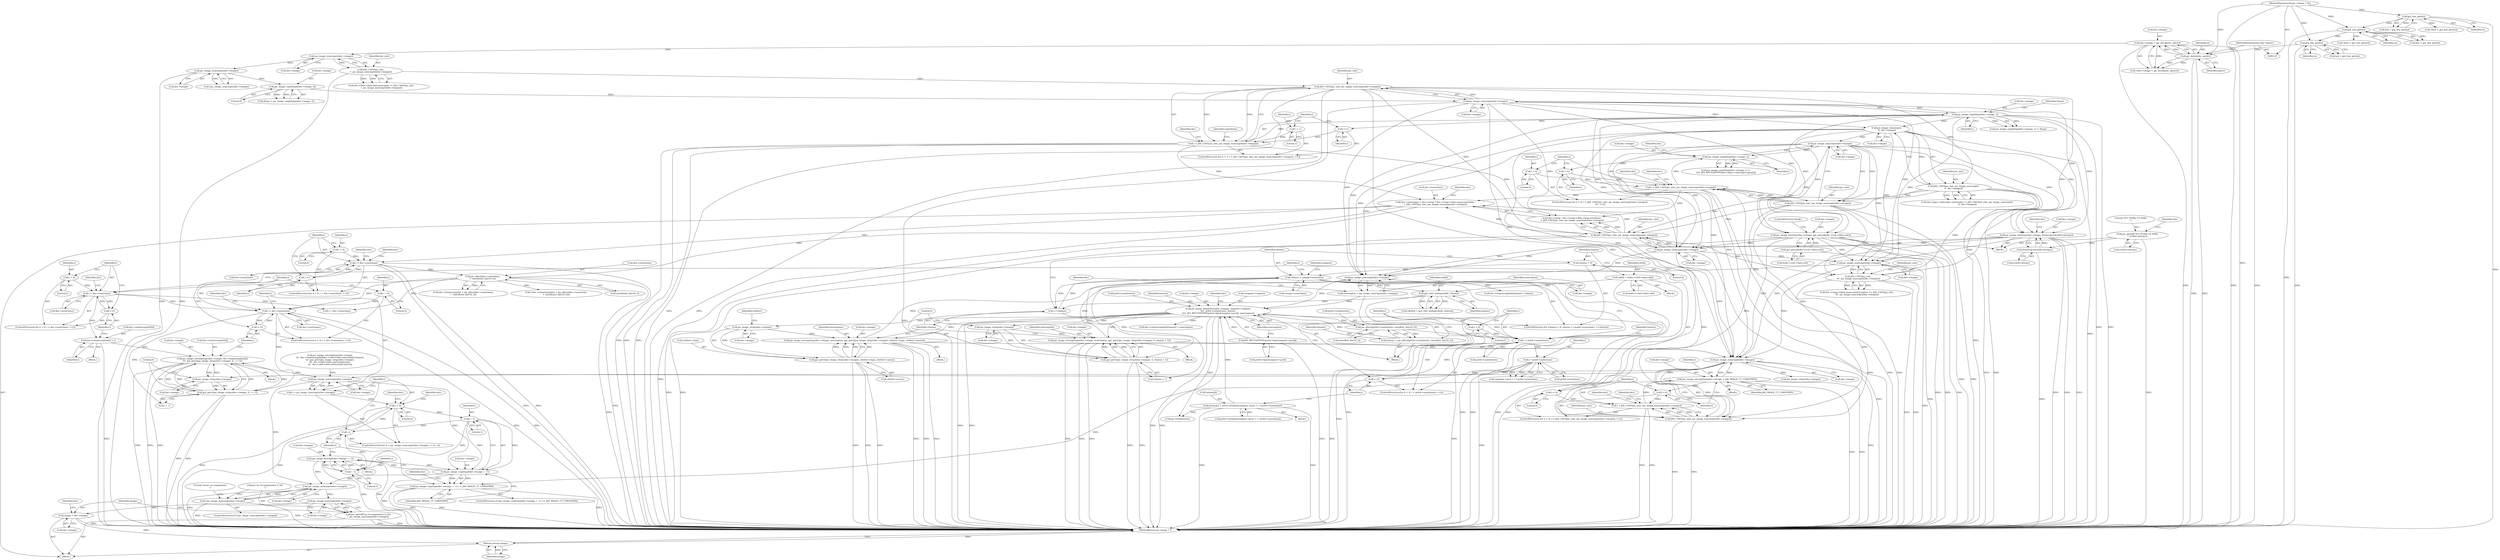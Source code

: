 digraph "0_jasper_d42b2388f7f8e0332c846675133acea151fc557a_33@array" {
"1001173" [label="(Call,jas_image_setcmpttype(dec->image, dec->chantocmptlut[i],\n\t\t\t  jp2_getct(jas_image_clrspc(dec->image), 0, i + 1)))"];
"1001183" [label="(Call,jas_image_clrspc(dec->image))"];
"1001055" [label="(Call,jas_image_numcmpts(dec->image))"];
"1000601" [label="(Call,jas_image_setclrspc(dec->image, jp2_getcs(&dec->colr->data.colr)))"];
"1000528" [label="(Call,jas_image_numcmpts(\n \t\t  dec->image))"];
"1000441" [label="(Call,jas_image_numcmpts(dec->image))"];
"1000450" [label="(Call,jas_image_cmptdtype(dec->image, i))"];
"1000437" [label="(Call,i < JAS_CAST(jas_uint, jas_image_numcmpts(dec->image)))"];
"1000445" [label="(Call,++i)"];
"1000434" [label="(Call,i = 1)"];
"1000439" [label="(Call,JAS_CAST(jas_uint, jas_image_numcmpts(dec->image)))"];
"1000404" [label="(Call,JAS_CAST(jas_uint,\n \t  jas_image_numcmpts(dec->image)))"];
"1000406" [label="(Call,jas_image_numcmpts(dec->image))"];
"1000373" [label="(Call,dec->image = jpc_decode(in, optstr))"];
"1000377" [label="(Call,jpc_decode(in, optstr))"];
"1000231" [label="(Call,jp2_box_get(in))"];
"1000206" [label="(Call,jp2_box_get(in))"];
"1000167" [label="(Call,jp2_box_get(in))"];
"1000126" [label="(MethodParameterIn,jas_stream_t *in)"];
"1000127" [label="(MethodParameterIn,char *optstr)"];
"1000428" [label="(Call,jas_image_cmptdtype(dec->image, 0))"];
"1000415" [label="(Call,jas_image_numcmpts(dec->image))"];
"1000547" [label="(Call,jas_image_numcmpts(dec->image))"];
"1000556" [label="(Call,jas_image_cmptdtype(dec->image, i))"];
"1000543" [label="(Call,i < JAS_CAST(jas_uint, jas_image_numcmpts(dec->image)))"];
"1000551" [label="(Call,++i)"];
"1000540" [label="(Call,i = 0)"];
"1000545" [label="(Call,JAS_CAST(jas_uint, jas_image_numcmpts(dec->image)))"];
"1000526" [label="(Call,JAS_CAST(jas_uint, jas_image_numcmpts(\n \t\t  dec->image)))"];
"1000605" [label="(Call,jp2_getcs(&dec->colr->data.colr))"];
"1001015" [label="(Call,jas_image_setcmpttype(dec->image, newcmptno, jp2_getct(jas_image_clrspc(dec->image), cdefent->type, cdefent->assoc)))"];
"1001021" [label="(Call,jas_image_clrspc(dec->image))"];
"1000971" [label="(Call,jas_image_depalettize(dec->image, cmapent->cmptno,\n\t\t\t\t  pclrd->numlutents, lutents,\n\t\t\t\t  JP2_BPCTODTYPE(pclrd->bpc[cmapent->pcol]), newcmptno))"];
"1000967" [label="(Call,jas_image_numcmpts(dec->image))"];
"1000739" [label="(Call,jas_image_numcmpts(dec->image))"];
"1000653" [label="(Call,jas_image_setclrspc(dec->image, fromiccpcs(icchdr.colorspc)))"];
"1000657" [label="(Call,fromiccpcs(icchdr.colorspc))"];
"1000648" [label="(Call,jas_eprintf(\"ICC Profile CS %08x\n\", icchdr.colorspc))"];
"1000777" [label="(Call,jas_image_numcmpts(dec->image))"];
"1001033" [label="(Call,jas_image_setcmpttype(dec->image, newcmptno, jp2_getct(jas_image_clrspc(dec->image), 0, channo + 1)))"];
"1001039" [label="(Call,jas_image_clrspc(dec->image))"];
"1001038" [label="(Call,jp2_getct(jas_image_clrspc(dec->image), 0, channo + 1))"];
"1000890" [label="(Call,channo < cmapd->numchans)"];
"1000887" [label="(Call,channo = 0)"];
"1000895" [label="(Call,++channo)"];
"1001007" [label="(Call,jp2_cdef_lookup(cdefd, channo))"];
"1000876" [label="(Call,cdefd = &dec->cdef->data.cdef)"];
"1000940" [label="(Call,i < pclrd->numlutents)"];
"1000937" [label="(Call,i = 0)"];
"1000945" [label="(Call,++i)"];
"1000960" [label="(Call,i * pclrd->numchans)"];
"1000930" [label="(Call,jas_alloc2(pclrd->numlutents, sizeof(int_fast32_t)))"];
"1000928" [label="(Call,lutents = jas_alloc2(pclrd->numlutents, sizeof(int_fast32_t)))"];
"1000948" [label="(Call,lutents[i] = pclrd->lutdata[cmapent->pcol + i * pclrd->numchans])"];
"1000982" [label="(Call,JP2_BPCTODTYPE(pclrd->bpc[cmapent->pcol]))"];
"1000965" [label="(Call,newcmptno = jas_image_numcmpts(dec->image))"];
"1001020" [label="(Call,jp2_getct(jas_image_clrspc(dec->image), cdefent->type, cdefent->assoc))"];
"1001062" [label="(Call,jas_image_setcmpttype(dec->image, i, JAS_IMAGE_CT_UNKNOWN))"];
"1001051" [label="(Call,i < JAS_CAST(jas_uint, jas_image_numcmpts(dec->image)))"];
"1001048" [label="(Call,i = 0)"];
"1001059" [label="(Call,++i)"];
"1001053" [label="(Call,JAS_CAST(jas_uint, jas_image_numcmpts(dec->image)))"];
"1000737" [label="(Call,JAS_CAST(jas_uint, jas_image_numcmpts(dec->image)))"];
"1000775" [label="(Call,JAS_CAST(jas_uint,\n \t\t\t  jas_image_numcmpts(dec->image)))"];
"1001173" [label="(Call,jas_image_setcmpttype(dec->image, dec->chantocmptlut[i],\n\t\t\t  jp2_getct(jas_image_clrspc(dec->image), 0, i + 1)))"];
"1000847" [label="(Call,dec->chantocmptlut[i] = i)"];
"1000839" [label="(Call,i < dec->numchans)"];
"1000844" [label="(Call,++i)"];
"1000836" [label="(Call,i = 0)"];
"1000819" [label="(Call,jas_alloc2(dec->numchans,\n\t  sizeof(uint_fast16_t)))"];
"1000752" [label="(Call,i < dec->numchans)"];
"1000757" [label="(Call,++i)"];
"1000749" [label="(Call,i = 0)"];
"1000720" [label="(Call,dec->numchans = dec->cmap ? dec->cmap->data.cmap.numchans :\n\t  JAS_CAST(jas_uint, jas_image_numcmpts(dec->image)))"];
"1001182" [label="(Call,jp2_getct(jas_image_clrspc(dec->image), 0, i + 1))"];
"1001165" [label="(Call,i < dec->numchans)"];
"1001162" [label="(Call,i = 0)"];
"1001170" [label="(Call,++i)"];
"1001194" [label="(Call,jas_image_numcmpts(dec->image))"];
"1001192" [label="(Call,i = jas_image_numcmpts(dec->image))"];
"1001198" [label="(Call,i > 0)"];
"1001210" [label="(Call,i - 1)"];
"1001201" [label="(Call,--i)"];
"1001206" [label="(Call,jas_image_cmpttype(dec->image, i - 1))"];
"1001205" [label="(Call,jas_image_cmpttype(dec->image, i - 1) == JAS_IMAGE_CT_UNKNOWN)"];
"1001215" [label="(Call,jas_image_delcmpt(dec->image, i - 1))"];
"1001224" [label="(Call,jas_image_numcmpts(dec->image))"];
"1001223" [label="(Call,!jas_image_numcmpts(dec->image))"];
"1001234" [label="(Call,jas_image_numcmpts(dec->image))"];
"1001232" [label="(Call,jas_eprintf(\"no of components is %d\n\", jas_image_numcmpts(dec->image)))"];
"1001238" [label="(Call,image = dec->image)"];
"1001250" [label="(Return,return image;)"];
"1001219" [label="(Call,i - 1)"];
"1001213" [label="(Identifier,JAS_IMAGE_CT_UNKNOWN)"];
"1001232" [label="(Call,jas_eprintf(\"no of components is %d\n\", jas_image_numcmpts(dec->image)))"];
"1001206" [label="(Call,jas_image_cmpttype(dec->image, i - 1))"];
"1001009" [label="(Identifier,channo)"];
"1000605" [label="(Call,jp2_getcs(&dec->colr->data.colr))"];
"1001265" [label="(MethodReturn,jas_image_t *)"];
"1001040" [label="(Call,dec->image)"];
"1000876" [label="(Call,cdefd = &dec->cdef->data.cdef)"];
"1001033" [label="(Call,jas_image_setcmpttype(dec->image, newcmptno, jp2_getct(jas_image_clrspc(dec->image), 0, channo + 1)))"];
"1000753" [label="(Identifier,i)"];
"1001208" [label="(Identifier,dec)"];
"1001217" [label="(Identifier,dec)"];
"1001251" [label="(Identifier,image)"];
"1001171" [label="(Identifier,i)"];
"1000739" [label="(Call,jas_image_numcmpts(dec->image))"];
"1000720" [label="(Call,dec->numchans = dec->cmap ? dec->cmap->data.cmap.numchans :\n\t  JAS_CAST(jas_uint, jas_image_numcmpts(dec->image)))"];
"1000890" [label="(Call,channo < cmapd->numchans)"];
"1000724" [label="(Call,dec->cmap ? dec->cmap->data.cmap.numchans :\n\t  JAS_CAST(jas_uint, jas_image_numcmpts(dec->image)))"];
"1000439" [label="(Call,JAS_CAST(jas_uint, jas_image_numcmpts(dec->image)))"];
"1000373" [label="(Call,dec->image = jpc_decode(in, optstr))"];
"1000544" [label="(Identifier,i)"];
"1001226" [label="(Identifier,dec)"];
"1001198" [label="(Call,i > 0)"];
"1000648" [label="(Call,jas_eprintf(\"ICC Profile CS %08x\n\", icchdr.colorspc))"];
"1000454" [label="(Identifier,i)"];
"1001210" [label="(Call,i - 1)"];
"1001214" [label="(Block,)"];
"1001223" [label="(Call,!jas_image_numcmpts(dec->image))"];
"1001166" [label="(Identifier,i)"];
"1000446" [label="(Identifier,i)"];
"1000445" [label="(Call,++i)"];
"1001070" [label="(Identifier,dec)"];
"1000426" [label="(Call,dtype = jas_image_cmptdtype(dec->image, 0))"];
"1000231" [label="(Call,jp2_box_get(in))"];
"1001037" [label="(Identifier,newcmptno)"];
"1000899" [label="(Identifier,cmapent)"];
"1000737" [label="(Call,JAS_CAST(jas_uint, jas_image_numcmpts(dec->image)))"];
"1000432" [label="(Literal,0)"];
"1000542" [label="(Literal,0)"];
"1001026" [label="(Identifier,cdefent)"];
"1000939" [label="(Literal,0)"];
"1000819" [label="(Call,jas_alloc2(dec->numchans,\n\t  sizeof(uint_fast16_t)))"];
"1001165" [label="(Call,i < dec->numchans)"];
"1000440" [label="(Identifier,jas_uint)"];
"1000820" [label="(Call,dec->numchans)"];
"1000529" [label="(Call,dec->image)"];
"1000128" [label="(Block,)"];
"1000971" [label="(Call,jas_image_depalettize(dec->image, cmapent->cmptno,\n\t\t\t\t  pclrd->numlutents, lutents,\n\t\t\t\t  JP2_BPCTODTYPE(pclrd->bpc[cmapent->pcol]), newcmptno))"];
"1000877" [label="(Identifier,cdefd)"];
"1000539" [label="(ControlStructure,for (i = 0; i < JAS_CAST(jas_uint, jas_image_numcmpts(dec->image));\n \t\t\t  ++i))"];
"1001061" [label="(Block,)"];
"1000560" [label="(Identifier,i)"];
"1000823" [label="(Call,sizeof(uint_fast16_t))"];
"1000516" [label="(Call,dec->bpcc->data.bpcc.numcmpts != JAS_CAST(jas_uint, jas_image_numcmpts(\n \t\t  dec->image)))"];
"1000845" [label="(Identifier,i)"];
"1000435" [label="(Identifier,i)"];
"1000978" [label="(Call,pclrd->numlutents)"];
"1001216" [label="(Call,dec->image)"];
"1000407" [label="(Call,dec->image)"];
"1001032" [label="(Block,)"];
"1000892" [label="(Call,cmapd->numchans)"];
"1000606" [label="(Call,&dec->colr->data.colr)"];
"1000406" [label="(Call,jas_image_numcmpts(dec->image))"];
"1000928" [label="(Call,lutents = jas_alloc2(pclrd->numlutents, sizeof(int_fast32_t)))"];
"1000776" [label="(Identifier,jas_uint)"];
"1001201" [label="(Call,--i)"];
"1001067" [label="(Identifier,JAS_IMAGE_CT_UNKNOWN)"];
"1001059" [label="(Call,++i)"];
"1000232" [label="(Identifier,in)"];
"1000981" [label="(Identifier,lutents)"];
"1001239" [label="(Identifier,image)"];
"1000850" [label="(Identifier,dec)"];
"1001048" [label="(Call,i = 0)"];
"1001055" [label="(Call,jas_image_numcmpts(dec->image))"];
"1000374" [label="(Call,dec->image)"];
"1000950" [label="(Identifier,lutents)"];
"1001022" [label="(Call,dec->image)"];
"1000889" [label="(Literal,0)"];
"1000547" [label="(Call,jas_image_numcmpts(dec->image))"];
"1001043" [label="(Literal,0)"];
"1001034" [label="(Call,dec->image)"];
"1001062" [label="(Call,jas_image_setcmpttype(dec->image, i, JAS_IMAGE_CT_UNKNOWN))"];
"1000930" [label="(Call,jas_alloc2(pclrd->numlutents, sizeof(int_fast32_t)))"];
"1001173" [label="(Call,jas_image_setcmpttype(dec->image, dec->chantocmptlut[i],\n\t\t\t  jp2_getct(jas_image_clrspc(dec->image), 0, i + 1)))"];
"1001194" [label="(Call,jas_image_numcmpts(dec->image))"];
"1000127" [label="(MethodParameterIn,char *optstr)"];
"1000990" [label="(Identifier,newcmptno)"];
"1000415" [label="(Call,jas_image_numcmpts(dec->image))"];
"1000775" [label="(Call,JAS_CAST(jas_uint,\n \t\t\t  jas_image_numcmpts(dec->image)))"];
"1000377" [label="(Call,jpc_decode(in, optstr))"];
"1000664" [label="(Identifier,dec)"];
"1001020" [label="(Call,jp2_getct(jas_image_clrspc(dec->image), cdefent->type, cdefent->assoc))"];
"1000855" [label="(Block,)"];
"1000658" [label="(Call,icchdr.colorspc)"];
"1000526" [label="(Call,JAS_CAST(jas_uint, jas_image_numcmpts(\n \t\t  dec->image)))"];
"1001049" [label="(Identifier,i)"];
"1000404" [label="(Call,JAS_CAST(jas_uint,\n \t  jas_image_numcmpts(dec->image)))"];
"1000891" [label="(Identifier,channo)"];
"1000777" [label="(Call,jas_image_numcmpts(dec->image))"];
"1000817" [label="(Identifier,dec)"];
"1001063" [label="(Call,dec->image)"];
"1000960" [label="(Call,i * pclrd->numchans)"];
"1000740" [label="(Call,dec->image)"];
"1001225" [label="(Call,dec->image)"];
"1001221" [label="(Literal,1)"];
"1001219" [label="(Call,i - 1)"];
"1001129" [label="(Call,jas_image_clrspc(dec->image))"];
"1001039" [label="(Call,jas_image_clrspc(dec->image))"];
"1000962" [label="(Call,pclrd->numchans)"];
"1000982" [label="(Call,JP2_BPCTODTYPE(pclrd->bpc[cmapent->pcol]))"];
"1000450" [label="(Call,jas_image_cmptdtype(dec->image, i))"];
"1001060" [label="(Identifier,i)"];
"1000927" [label="(Block,)"];
"1001238" [label="(Call,image = dec->image)"];
"1001164" [label="(Literal,0)"];
"1001044" [label="(Call,channo + 1)"];
"1000555" [label="(Call,jas_image_cmptdtype(dec->image, i) !=\n \t\t\t\t  JP2_BPCTODTYPE(dec->bpcc->data.bpcc.bpcs[i]))"];
"1000768" [label="(Identifier,dec)"];
"1001193" [label="(Identifier,i)"];
"1000754" [label="(Call,dec->numchans)"];
"1001167" [label="(Call,dec->numchans)"];
"1000847" [label="(Call,dec->chantocmptlut[i] = i)"];
"1000204" [label="(Call,box = jp2_box_get(in))"];
"1000429" [label="(Call,dec->image)"];
"1000528" [label="(Call,jas_image_numcmpts(\n \t\t  dec->image))"];
"1000778" [label="(Call,dec->image)"];
"1000165" [label="(Call,box = jp2_box_get(in))"];
"1000888" [label="(Identifier,channo)"];
"1000738" [label="(Identifier,jas_uint)"];
"1000748" [label="(ControlStructure,for (i = 0; i < dec->numchans; ++i))"];
"1001224" [label="(Call,jas_image_numcmpts(dec->image))"];
"1000164" [label="(Call,!(box = jp2_box_get(in)))"];
"1000983" [label="(Call,pclrd->bpc[cmapent->pcol])"];
"1000545" [label="(Call,JAS_CAST(jas_uint, jas_image_numcmpts(dec->image)))"];
"1001204" [label="(ControlStructure,if (jas_image_cmpttype(dec->image, i - 1) == JAS_IMAGE_CT_UNKNOWN))"];
"1001177" [label="(Call,dec->chantocmptlut[i])"];
"1000455" [label="(Identifier,dtype)"];
"1000394" [label="(Call,dec->ihdr->data.ihdr.numcmpts != JAS_CAST(jas_uint,\n \t  jas_image_numcmpts(dec->image)))"];
"1000952" [label="(Call,pclrd->lutdata[cmapent->pcol + i * pclrd->numchans])"];
"1000437" [label="(Call,i < JAS_CAST(jas_uint, jas_image_numcmpts(dec->image)))"];
"1000835" [label="(ControlStructure,for (i = 0; i < dec->numchans; ++i))"];
"1000548" [label="(Call,dec->image)"];
"1001050" [label="(Literal,0)"];
"1000543" [label="(Call,i < JAS_CAST(jas_uint, jas_image_numcmpts(dec->image)))"];
"1000654" [label="(Call,dec->image)"];
"1000934" [label="(Call,sizeof(int_fast32_t))"];
"1001056" [label="(Call,dec->image)"];
"1000721" [label="(Call,dec->numchans)"];
"1001007" [label="(Call,jp2_cdef_lookup(cdefd, channo))"];
"1000546" [label="(Identifier,jas_uint)"];
"1000168" [label="(Identifier,in)"];
"1000583" [label="(Identifier,dec)"];
"1000853" [label="(Identifier,i)"];
"1001240" [label="(Call,dec->image)"];
"1000452" [label="(Identifier,dec)"];
"1001019" [label="(Identifier,newcmptno)"];
"1000941" [label="(Identifier,i)"];
"1000991" [label="(Call,dec->chantocmptlut[channo] = newcmptno)"];
"1000614" [label="(ControlStructure,break;)"];
"1000947" [label="(Block,)"];
"1000896" [label="(Identifier,channo)"];
"1001064" [label="(Identifier,dec)"];
"1000815" [label="(Call,dec->chantocmptlut = jas_alloc2(dec->numchans,\n\t  sizeof(uint_fast16_t)))"];
"1000966" [label="(Identifier,newcmptno)"];
"1000650" [label="(Call,icchdr.colorspc)"];
"1001052" [label="(Identifier,i)"];
"1001199" [label="(Identifier,i)"];
"1000750" [label="(Identifier,i)"];
"1000540" [label="(Call,i = 0)"];
"1000449" [label="(Call,jas_image_cmptdtype(dec->image, i) != dtype)"];
"1001172" [label="(Block,)"];
"1000416" [label="(Call,dec->image)"];
"1000837" [label="(Identifier,i)"];
"1001162" [label="(Call,i = 0)"];
"1001222" [label="(ControlStructure,if (!jas_image_numcmpts(dec->image)))"];
"1001202" [label="(Identifier,i)"];
"1000965" [label="(Call,newcmptno = jas_image_numcmpts(dec->image))"];
"1000552" [label="(Identifier,i)"];
"1000961" [label="(Identifier,i)"];
"1000846" [label="(Block,)"];
"1001025" [label="(Call,cdefent->type)"];
"1001250" [label="(Return,return image;)"];
"1000379" [label="(Identifier,optstr)"];
"1000758" [label="(Identifier,i)"];
"1000655" [label="(Identifier,dec)"];
"1000599" [label="(Block,)"];
"1000757" [label="(Call,++i)"];
"1001015" [label="(Call,jas_image_setcmpttype(dec->image, newcmptno, jp2_getct(jas_image_clrspc(dec->image), cdefent->type, cdefent->assoc)))"];
"1000451" [label="(Call,dec->image)"];
"1000937" [label="(Call,i = 0)"];
"1000206" [label="(Call,jp2_box_get(in))"];
"1000940" [label="(Call,i < pclrd->numlutents)"];
"1000556" [label="(Call,jas_image_cmptdtype(dec->image, i))"];
"1000836" [label="(Call,i = 0)"];
"1001182" [label="(Call,jp2_getct(jas_image_clrspc(dec->image), 0, i + 1))"];
"1000838" [label="(Literal,0)"];
"1000745" [label="(Identifier,dec)"];
"1001038" [label="(Call,jp2_getct(jas_image_clrspc(dec->image), 0, channo + 1))"];
"1001200" [label="(Literal,0)"];
"1000203" [label="(Call,!(box = jp2_box_get(in)))"];
"1001245" [label="(Identifier,dec)"];
"1000878" [label="(Call,&dec->cdef->data.cdef)"];
"1001211" [label="(Identifier,i)"];
"1001021" [label="(Call,jas_image_clrspc(dec->image))"];
"1001054" [label="(Identifier,jas_uint)"];
"1000602" [label="(Call,dec->image)"];
"1000956" [label="(Call,cmapent->pcol + i * pclrd->numchans)"];
"1001016" [label="(Call,dec->image)"];
"1000541" [label="(Identifier,i)"];
"1000968" [label="(Call,dec->image)"];
"1000848" [label="(Call,dec->chantocmptlut[i])"];
"1000761" [label="(Call,dec->cmap->data.cmap.ents[i].cmptno >= JAS_CAST(jas_uint,\n \t\t\t  jas_image_numcmpts(dec->image)))"];
"1000551" [label="(Call,++i)"];
"1000167" [label="(Call,jp2_box_get(in))"];
"1001051" [label="(Call,i < JAS_CAST(jas_uint, jas_image_numcmpts(dec->image)))"];
"1001175" [label="(Identifier,dec)"];
"1001170" [label="(Call,++i)"];
"1000972" [label="(Call,dec->image)"];
"1000433" [label="(ControlStructure,for (i = 1; i < JAS_CAST(jas_uint, jas_image_numcmpts(dec->image)); ++i))"];
"1001220" [label="(Identifier,i)"];
"1001184" [label="(Call,dec->image)"];
"1000464" [label="(Identifier,samedtype)"];
"1001008" [label="(Identifier,cdefd)"];
"1000945" [label="(Call,++i)"];
"1001195" [label="(Call,dec->image)"];
"1001215" [label="(Call,jas_image_delcmpt(dec->image, i - 1))"];
"1000844" [label="(Call,++i)"];
"1001107" [label="(Call,jas_image_setcmpttype(dec->image,\n\t\t\t  dec->chantocmptlut[dec->cdef->data.cdef.ents[i].channo],\n\t\t\t  jp2_getct(jas_image_clrspc(dec->image),\n\t\t\t  dec->cdef->data.cdef.ents[i].type,\n\t\t\t  dec->cdef->data.cdef.ents[i].assoc)))"];
"1000442" [label="(Call,dec->image)"];
"1000948" [label="(Call,lutents[i] = pclrd->lutdata[cmapent->pcol + i * pclrd->numchans])"];
"1000601" [label="(Call,jas_image_setclrspc(dec->image, jp2_getcs(&dec->colr->data.colr)))"];
"1000414" [label="(Call,!jas_image_numcmpts(dec->image))"];
"1001207" [label="(Call,dec->image)"];
"1001174" [label="(Call,dec->image)"];
"1000438" [label="(Identifier,i)"];
"1001161" [label="(ControlStructure,for (i = 0; i < dec->numchans; ++i))"];
"1000994" [label="(Identifier,dec)"];
"1000441" [label="(Call,jas_image_numcmpts(dec->image))"];
"1000913" [label="(Call,dec->chantocmptlut[channo] = channo)"];
"1000936" [label="(ControlStructure,for (i = 0; i < pclrd->numlutents; ++i))"];
"1000998" [label="(Call,jas_free(lutents))"];
"1001234" [label="(Call,jas_image_numcmpts(dec->image))"];
"1000649" [label="(Literal,\"ICC Profile CS %08x\n\")"];
"1000126" [label="(MethodParameterIn,jas_stream_t *in)"];
"1000967" [label="(Call,jas_image_numcmpts(dec->image))"];
"1000975" [label="(Call,cmapent->cmptno)"];
"1000378" [label="(Identifier,in)"];
"1000938" [label="(Identifier,i)"];
"1001188" [label="(Call,i + 1)"];
"1001066" [label="(Identifier,i)"];
"1001235" [label="(Call,dec->image)"];
"1000207" [label="(Identifier,in)"];
"1000895" [label="(Call,++channo)"];
"1001077" [label="(Call,i < dec->numchans)"];
"1001212" [label="(Literal,1)"];
"1001191" [label="(ControlStructure,for (i = jas_image_numcmpts(dec->image); i > 0; --i))"];
"1000841" [label="(Call,dec->numchans)"];
"1001005" [label="(Call,cdefent = jp2_cdef_lookup(cdefd, channo))"];
"1000229" [label="(Call,box = jp2_box_get(in))"];
"1001183" [label="(Call,jas_image_clrspc(dec->image))"];
"1000657" [label="(Call,fromiccpcs(icchdr.colorspc))"];
"1001230" [label="(Literal,\"error: no components\n\")"];
"1000557" [label="(Call,dec->image)"];
"1000886" [label="(ControlStructure,for (channo = 0; channo < cmapd->numchans; ++channo))"];
"1001205" [label="(Call,jas_image_cmpttype(dec->image, i - 1) == JAS_IMAGE_CT_UNKNOWN)"];
"1001047" [label="(ControlStructure,for (i = 0; i < JAS_CAST(jas_uint, jas_image_numcmpts(dec->image)); ++i))"];
"1000558" [label="(Identifier,dec)"];
"1000752" [label="(Call,i < dec->numchans)"];
"1000929" [label="(Identifier,lutents)"];
"1000887" [label="(Call,channo = 0)"];
"1001053" [label="(Call,JAS_CAST(jas_uint, jas_image_numcmpts(dec->image)))"];
"1000942" [label="(Call,pclrd->numlutents)"];
"1000405" [label="(Identifier,jas_uint)"];
"1001028" [label="(Call,cdefent->assoc)"];
"1000749" [label="(Call,i = 0)"];
"1000751" [label="(Literal,0)"];
"1001233" [label="(Literal,\"no of components is %d\n\")"];
"1000814" [label="(Call,!(dec->chantocmptlut = jas_alloc2(dec->numchans,\n\t  sizeof(uint_fast16_t))))"];
"1000428" [label="(Call,jas_image_cmptdtype(dec->image, 0))"];
"1001187" [label="(Literal,0)"];
"1000973" [label="(Identifier,dec)"];
"1000527" [label="(Identifier,jas_uint)"];
"1001004" [label="(Block,)"];
"1000946" [label="(Identifier,i)"];
"1001163" [label="(Identifier,i)"];
"1000949" [label="(Call,lutents[i])"];
"1000653" [label="(Call,jas_image_setclrspc(dec->image, fromiccpcs(icchdr.colorspc)))"];
"1000436" [label="(Literal,1)"];
"1000931" [label="(Call,pclrd->numlutents)"];
"1000372" [label="(Call,!(dec->image = jpc_decode(in, optstr)))"];
"1000839" [label="(Call,i < dec->numchans)"];
"1000434" [label="(Call,i = 1)"];
"1001192" [label="(Call,i = jas_image_numcmpts(dec->image))"];
"1000567" [label="(Identifier,dec)"];
"1000840" [label="(Identifier,i)"];
"1001173" -> "1001172"  [label="AST: "];
"1001173" -> "1001182"  [label="CFG: "];
"1001174" -> "1001173"  [label="AST: "];
"1001177" -> "1001173"  [label="AST: "];
"1001182" -> "1001173"  [label="AST: "];
"1001171" -> "1001173"  [label="CFG: "];
"1001173" -> "1001265"  [label="DDG: "];
"1001173" -> "1001265"  [label="DDG: "];
"1001173" -> "1001265"  [label="DDG: "];
"1001183" -> "1001173"  [label="DDG: "];
"1000847" -> "1001173"  [label="DDG: "];
"1001182" -> "1001173"  [label="DDG: "];
"1001182" -> "1001173"  [label="DDG: "];
"1001182" -> "1001173"  [label="DDG: "];
"1001173" -> "1001183"  [label="DDG: "];
"1001173" -> "1001194"  [label="DDG: "];
"1001183" -> "1001182"  [label="AST: "];
"1001183" -> "1001184"  [label="CFG: "];
"1001184" -> "1001183"  [label="AST: "];
"1001187" -> "1001183"  [label="CFG: "];
"1001183" -> "1001182"  [label="DDG: "];
"1001055" -> "1001183"  [label="DDG: "];
"1001055" -> "1001053"  [label="AST: "];
"1001055" -> "1001056"  [label="CFG: "];
"1001056" -> "1001055"  [label="AST: "];
"1001053" -> "1001055"  [label="CFG: "];
"1001055" -> "1001265"  [label="DDG: "];
"1001055" -> "1001053"  [label="DDG: "];
"1000601" -> "1001055"  [label="DDG: "];
"1001015" -> "1001055"  [label="DDG: "];
"1000739" -> "1001055"  [label="DDG: "];
"1001062" -> "1001055"  [label="DDG: "];
"1000528" -> "1001055"  [label="DDG: "];
"1000777" -> "1001055"  [label="DDG: "];
"1000450" -> "1001055"  [label="DDG: "];
"1000653" -> "1001055"  [label="DDG: "];
"1001033" -> "1001055"  [label="DDG: "];
"1000441" -> "1001055"  [label="DDG: "];
"1000547" -> "1001055"  [label="DDG: "];
"1001055" -> "1001062"  [label="DDG: "];
"1001055" -> "1001129"  [label="DDG: "];
"1001055" -> "1001194"  [label="DDG: "];
"1000601" -> "1000599"  [label="AST: "];
"1000601" -> "1000605"  [label="CFG: "];
"1000602" -> "1000601"  [label="AST: "];
"1000605" -> "1000601"  [label="AST: "];
"1000614" -> "1000601"  [label="CFG: "];
"1000601" -> "1001265"  [label="DDG: "];
"1000601" -> "1001265"  [label="DDG: "];
"1000601" -> "1001265"  [label="DDG: "];
"1000528" -> "1000601"  [label="DDG: "];
"1000450" -> "1000601"  [label="DDG: "];
"1000441" -> "1000601"  [label="DDG: "];
"1000547" -> "1000601"  [label="DDG: "];
"1000605" -> "1000601"  [label="DDG: "];
"1000601" -> "1000739"  [label="DDG: "];
"1000601" -> "1000777"  [label="DDG: "];
"1000601" -> "1000967"  [label="DDG: "];
"1000528" -> "1000526"  [label="AST: "];
"1000528" -> "1000529"  [label="CFG: "];
"1000529" -> "1000528"  [label="AST: "];
"1000526" -> "1000528"  [label="CFG: "];
"1000528" -> "1001265"  [label="DDG: "];
"1000528" -> "1000526"  [label="DDG: "];
"1000441" -> "1000528"  [label="DDG: "];
"1000450" -> "1000528"  [label="DDG: "];
"1000528" -> "1000547"  [label="DDG: "];
"1000528" -> "1000653"  [label="DDG: "];
"1000528" -> "1000739"  [label="DDG: "];
"1000528" -> "1000777"  [label="DDG: "];
"1000528" -> "1000967"  [label="DDG: "];
"1000441" -> "1000439"  [label="AST: "];
"1000441" -> "1000442"  [label="CFG: "];
"1000442" -> "1000441"  [label="AST: "];
"1000439" -> "1000441"  [label="CFG: "];
"1000441" -> "1001265"  [label="DDG: "];
"1000441" -> "1000439"  [label="DDG: "];
"1000450" -> "1000441"  [label="DDG: "];
"1000428" -> "1000441"  [label="DDG: "];
"1000441" -> "1000450"  [label="DDG: "];
"1000441" -> "1000653"  [label="DDG: "];
"1000441" -> "1000739"  [label="DDG: "];
"1000441" -> "1000777"  [label="DDG: "];
"1000441" -> "1000967"  [label="DDG: "];
"1000450" -> "1000449"  [label="AST: "];
"1000450" -> "1000454"  [label="CFG: "];
"1000451" -> "1000450"  [label="AST: "];
"1000454" -> "1000450"  [label="AST: "];
"1000455" -> "1000450"  [label="CFG: "];
"1000450" -> "1001265"  [label="DDG: "];
"1000450" -> "1001265"  [label="DDG: "];
"1000450" -> "1000445"  [label="DDG: "];
"1000450" -> "1000449"  [label="DDG: "];
"1000450" -> "1000449"  [label="DDG: "];
"1000437" -> "1000450"  [label="DDG: "];
"1000450" -> "1000653"  [label="DDG: "];
"1000450" -> "1000739"  [label="DDG: "];
"1000450" -> "1000777"  [label="DDG: "];
"1000450" -> "1000967"  [label="DDG: "];
"1000437" -> "1000433"  [label="AST: "];
"1000437" -> "1000439"  [label="CFG: "];
"1000438" -> "1000437"  [label="AST: "];
"1000439" -> "1000437"  [label="AST: "];
"1000452" -> "1000437"  [label="CFG: "];
"1000464" -> "1000437"  [label="CFG: "];
"1000437" -> "1001265"  [label="DDG: "];
"1000437" -> "1001265"  [label="DDG: "];
"1000437" -> "1001265"  [label="DDG: "];
"1000445" -> "1000437"  [label="DDG: "];
"1000434" -> "1000437"  [label="DDG: "];
"1000439" -> "1000437"  [label="DDG: "];
"1000439" -> "1000437"  [label="DDG: "];
"1000437" -> "1000720"  [label="DDG: "];
"1000437" -> "1000724"  [label="DDG: "];
"1000445" -> "1000433"  [label="AST: "];
"1000445" -> "1000446"  [label="CFG: "];
"1000446" -> "1000445"  [label="AST: "];
"1000438" -> "1000445"  [label="CFG: "];
"1000434" -> "1000433"  [label="AST: "];
"1000434" -> "1000436"  [label="CFG: "];
"1000435" -> "1000434"  [label="AST: "];
"1000436" -> "1000434"  [label="AST: "];
"1000438" -> "1000434"  [label="CFG: "];
"1000440" -> "1000439"  [label="AST: "];
"1000439" -> "1001265"  [label="DDG: "];
"1000439" -> "1001265"  [label="DDG: "];
"1000404" -> "1000439"  [label="DDG: "];
"1000439" -> "1000526"  [label="DDG: "];
"1000439" -> "1000737"  [label="DDG: "];
"1000439" -> "1000775"  [label="DDG: "];
"1000439" -> "1001053"  [label="DDG: "];
"1000404" -> "1000394"  [label="AST: "];
"1000404" -> "1000406"  [label="CFG: "];
"1000405" -> "1000404"  [label="AST: "];
"1000406" -> "1000404"  [label="AST: "];
"1000394" -> "1000404"  [label="CFG: "];
"1000404" -> "1001265"  [label="DDG: "];
"1000404" -> "1000394"  [label="DDG: "];
"1000404" -> "1000394"  [label="DDG: "];
"1000406" -> "1000404"  [label="DDG: "];
"1000406" -> "1000407"  [label="CFG: "];
"1000407" -> "1000406"  [label="AST: "];
"1000373" -> "1000406"  [label="DDG: "];
"1000406" -> "1000415"  [label="DDG: "];
"1000373" -> "1000372"  [label="AST: "];
"1000373" -> "1000377"  [label="CFG: "];
"1000374" -> "1000373"  [label="AST: "];
"1000377" -> "1000373"  [label="AST: "];
"1000372" -> "1000373"  [label="CFG: "];
"1000373" -> "1001265"  [label="DDG: "];
"1000373" -> "1001265"  [label="DDG: "];
"1000373" -> "1000372"  [label="DDG: "];
"1000377" -> "1000373"  [label="DDG: "];
"1000377" -> "1000373"  [label="DDG: "];
"1000377" -> "1000379"  [label="CFG: "];
"1000378" -> "1000377"  [label="AST: "];
"1000379" -> "1000377"  [label="AST: "];
"1000377" -> "1001265"  [label="DDG: "];
"1000377" -> "1001265"  [label="DDG: "];
"1000377" -> "1000372"  [label="DDG: "];
"1000377" -> "1000372"  [label="DDG: "];
"1000231" -> "1000377"  [label="DDG: "];
"1000126" -> "1000377"  [label="DDG: "];
"1000127" -> "1000377"  [label="DDG: "];
"1000231" -> "1000229"  [label="AST: "];
"1000231" -> "1000232"  [label="CFG: "];
"1000232" -> "1000231"  [label="AST: "];
"1000229" -> "1000231"  [label="CFG: "];
"1000231" -> "1001265"  [label="DDG: "];
"1000231" -> "1000229"  [label="DDG: "];
"1000206" -> "1000231"  [label="DDG: "];
"1000126" -> "1000231"  [label="DDG: "];
"1000206" -> "1000204"  [label="AST: "];
"1000206" -> "1000207"  [label="CFG: "];
"1000207" -> "1000206"  [label="AST: "];
"1000204" -> "1000206"  [label="CFG: "];
"1000206" -> "1001265"  [label="DDG: "];
"1000206" -> "1000203"  [label="DDG: "];
"1000206" -> "1000204"  [label="DDG: "];
"1000167" -> "1000206"  [label="DDG: "];
"1000126" -> "1000206"  [label="DDG: "];
"1000167" -> "1000165"  [label="AST: "];
"1000167" -> "1000168"  [label="CFG: "];
"1000168" -> "1000167"  [label="AST: "];
"1000165" -> "1000167"  [label="CFG: "];
"1000167" -> "1001265"  [label="DDG: "];
"1000167" -> "1000164"  [label="DDG: "];
"1000167" -> "1000165"  [label="DDG: "];
"1000126" -> "1000167"  [label="DDG: "];
"1000126" -> "1000125"  [label="AST: "];
"1000126" -> "1001265"  [label="DDG: "];
"1000127" -> "1000125"  [label="AST: "];
"1000127" -> "1001265"  [label="DDG: "];
"1000428" -> "1000426"  [label="AST: "];
"1000428" -> "1000432"  [label="CFG: "];
"1000429" -> "1000428"  [label="AST: "];
"1000432" -> "1000428"  [label="AST: "];
"1000426" -> "1000428"  [label="CFG: "];
"1000428" -> "1000426"  [label="DDG: "];
"1000428" -> "1000426"  [label="DDG: "];
"1000415" -> "1000428"  [label="DDG: "];
"1000415" -> "1000414"  [label="AST: "];
"1000415" -> "1000416"  [label="CFG: "];
"1000416" -> "1000415"  [label="AST: "];
"1000414" -> "1000415"  [label="CFG: "];
"1000415" -> "1001265"  [label="DDG: "];
"1000415" -> "1000414"  [label="DDG: "];
"1000547" -> "1000545"  [label="AST: "];
"1000547" -> "1000548"  [label="CFG: "];
"1000548" -> "1000547"  [label="AST: "];
"1000545" -> "1000547"  [label="CFG: "];
"1000547" -> "1001265"  [label="DDG: "];
"1000547" -> "1000545"  [label="DDG: "];
"1000556" -> "1000547"  [label="DDG: "];
"1000547" -> "1000556"  [label="DDG: "];
"1000547" -> "1000653"  [label="DDG: "];
"1000547" -> "1000739"  [label="DDG: "];
"1000547" -> "1000777"  [label="DDG: "];
"1000547" -> "1000967"  [label="DDG: "];
"1000556" -> "1000555"  [label="AST: "];
"1000556" -> "1000560"  [label="CFG: "];
"1000557" -> "1000556"  [label="AST: "];
"1000560" -> "1000556"  [label="AST: "];
"1000567" -> "1000556"  [label="CFG: "];
"1000556" -> "1000551"  [label="DDG: "];
"1000556" -> "1000555"  [label="DDG: "];
"1000556" -> "1000555"  [label="DDG: "];
"1000543" -> "1000556"  [label="DDG: "];
"1000543" -> "1000539"  [label="AST: "];
"1000543" -> "1000545"  [label="CFG: "];
"1000544" -> "1000543"  [label="AST: "];
"1000545" -> "1000543"  [label="AST: "];
"1000558" -> "1000543"  [label="CFG: "];
"1000583" -> "1000543"  [label="CFG: "];
"1000543" -> "1001265"  [label="DDG: "];
"1000543" -> "1001265"  [label="DDG: "];
"1000543" -> "1001265"  [label="DDG: "];
"1000551" -> "1000543"  [label="DDG: "];
"1000540" -> "1000543"  [label="DDG: "];
"1000545" -> "1000543"  [label="DDG: "];
"1000545" -> "1000543"  [label="DDG: "];
"1000543" -> "1000720"  [label="DDG: "];
"1000543" -> "1000724"  [label="DDG: "];
"1000551" -> "1000539"  [label="AST: "];
"1000551" -> "1000552"  [label="CFG: "];
"1000552" -> "1000551"  [label="AST: "];
"1000544" -> "1000551"  [label="CFG: "];
"1000540" -> "1000539"  [label="AST: "];
"1000540" -> "1000542"  [label="CFG: "];
"1000541" -> "1000540"  [label="AST: "];
"1000542" -> "1000540"  [label="AST: "];
"1000544" -> "1000540"  [label="CFG: "];
"1000546" -> "1000545"  [label="AST: "];
"1000545" -> "1001265"  [label="DDG: "];
"1000545" -> "1001265"  [label="DDG: "];
"1000526" -> "1000545"  [label="DDG: "];
"1000545" -> "1000737"  [label="DDG: "];
"1000545" -> "1000775"  [label="DDG: "];
"1000545" -> "1001053"  [label="DDG: "];
"1000526" -> "1000516"  [label="AST: "];
"1000527" -> "1000526"  [label="AST: "];
"1000516" -> "1000526"  [label="CFG: "];
"1000526" -> "1001265"  [label="DDG: "];
"1000526" -> "1001265"  [label="DDG: "];
"1000526" -> "1000516"  [label="DDG: "];
"1000526" -> "1000516"  [label="DDG: "];
"1000526" -> "1000737"  [label="DDG: "];
"1000526" -> "1000775"  [label="DDG: "];
"1000526" -> "1001053"  [label="DDG: "];
"1000605" -> "1000606"  [label="CFG: "];
"1000606" -> "1000605"  [label="AST: "];
"1000605" -> "1001265"  [label="DDG: "];
"1001015" -> "1001004"  [label="AST: "];
"1001015" -> "1001020"  [label="CFG: "];
"1001016" -> "1001015"  [label="AST: "];
"1001019" -> "1001015"  [label="AST: "];
"1001020" -> "1001015"  [label="AST: "];
"1000896" -> "1001015"  [label="CFG: "];
"1001015" -> "1001265"  [label="DDG: "];
"1001015" -> "1001265"  [label="DDG: "];
"1001015" -> "1001265"  [label="DDG: "];
"1001015" -> "1000967"  [label="DDG: "];
"1001021" -> "1001015"  [label="DDG: "];
"1000971" -> "1001015"  [label="DDG: "];
"1001020" -> "1001015"  [label="DDG: "];
"1001020" -> "1001015"  [label="DDG: "];
"1001020" -> "1001015"  [label="DDG: "];
"1001021" -> "1001020"  [label="AST: "];
"1001021" -> "1001022"  [label="CFG: "];
"1001022" -> "1001021"  [label="AST: "];
"1001026" -> "1001021"  [label="CFG: "];
"1001021" -> "1001020"  [label="DDG: "];
"1000971" -> "1001021"  [label="DDG: "];
"1000971" -> "1000927"  [label="AST: "];
"1000971" -> "1000990"  [label="CFG: "];
"1000972" -> "1000971"  [label="AST: "];
"1000975" -> "1000971"  [label="AST: "];
"1000978" -> "1000971"  [label="AST: "];
"1000981" -> "1000971"  [label="AST: "];
"1000982" -> "1000971"  [label="AST: "];
"1000990" -> "1000971"  [label="AST: "];
"1000994" -> "1000971"  [label="CFG: "];
"1000971" -> "1001265"  [label="DDG: "];
"1000971" -> "1001265"  [label="DDG: "];
"1000971" -> "1001265"  [label="DDG: "];
"1000971" -> "1001265"  [label="DDG: "];
"1000971" -> "1000930"  [label="DDG: "];
"1000967" -> "1000971"  [label="DDG: "];
"1000940" -> "1000971"  [label="DDG: "];
"1000928" -> "1000971"  [label="DDG: "];
"1000948" -> "1000971"  [label="DDG: "];
"1000982" -> "1000971"  [label="DDG: "];
"1000965" -> "1000971"  [label="DDG: "];
"1000971" -> "1000991"  [label="DDG: "];
"1000971" -> "1000998"  [label="DDG: "];
"1000971" -> "1001033"  [label="DDG: "];
"1000971" -> "1001039"  [label="DDG: "];
"1000967" -> "1000965"  [label="AST: "];
"1000967" -> "1000968"  [label="CFG: "];
"1000968" -> "1000967"  [label="AST: "];
"1000965" -> "1000967"  [label="CFG: "];
"1000967" -> "1000965"  [label="DDG: "];
"1000739" -> "1000967"  [label="DDG: "];
"1000777" -> "1000967"  [label="DDG: "];
"1000653" -> "1000967"  [label="DDG: "];
"1001033" -> "1000967"  [label="DDG: "];
"1000739" -> "1000737"  [label="AST: "];
"1000739" -> "1000740"  [label="CFG: "];
"1000740" -> "1000739"  [label="AST: "];
"1000737" -> "1000739"  [label="CFG: "];
"1000739" -> "1001265"  [label="DDG: "];
"1000739" -> "1000737"  [label="DDG: "];
"1000653" -> "1000739"  [label="DDG: "];
"1000739" -> "1000777"  [label="DDG: "];
"1000653" -> "1000599"  [label="AST: "];
"1000653" -> "1000657"  [label="CFG: "];
"1000654" -> "1000653"  [label="AST: "];
"1000657" -> "1000653"  [label="AST: "];
"1000664" -> "1000653"  [label="CFG: "];
"1000653" -> "1001265"  [label="DDG: "];
"1000653" -> "1001265"  [label="DDG: "];
"1000653" -> "1001265"  [label="DDG: "];
"1000657" -> "1000653"  [label="DDG: "];
"1000653" -> "1000777"  [label="DDG: "];
"1000657" -> "1000658"  [label="CFG: "];
"1000658" -> "1000657"  [label="AST: "];
"1000657" -> "1001265"  [label="DDG: "];
"1000648" -> "1000657"  [label="DDG: "];
"1000648" -> "1000599"  [label="AST: "];
"1000648" -> "1000650"  [label="CFG: "];
"1000649" -> "1000648"  [label="AST: "];
"1000650" -> "1000648"  [label="AST: "];
"1000655" -> "1000648"  [label="CFG: "];
"1000648" -> "1001265"  [label="DDG: "];
"1000777" -> "1000775"  [label="AST: "];
"1000777" -> "1000778"  [label="CFG: "];
"1000778" -> "1000777"  [label="AST: "];
"1000775" -> "1000777"  [label="CFG: "];
"1000777" -> "1001265"  [label="DDG: "];
"1000777" -> "1000775"  [label="DDG: "];
"1001033" -> "1001032"  [label="AST: "];
"1001033" -> "1001038"  [label="CFG: "];
"1001034" -> "1001033"  [label="AST: "];
"1001037" -> "1001033"  [label="AST: "];
"1001038" -> "1001033"  [label="AST: "];
"1000896" -> "1001033"  [label="CFG: "];
"1001033" -> "1001265"  [label="DDG: "];
"1001033" -> "1001265"  [label="DDG: "];
"1001033" -> "1001265"  [label="DDG: "];
"1001039" -> "1001033"  [label="DDG: "];
"1001038" -> "1001033"  [label="DDG: "];
"1001038" -> "1001033"  [label="DDG: "];
"1001038" -> "1001033"  [label="DDG: "];
"1001039" -> "1001038"  [label="AST: "];
"1001039" -> "1001040"  [label="CFG: "];
"1001040" -> "1001039"  [label="AST: "];
"1001043" -> "1001039"  [label="CFG: "];
"1001039" -> "1001038"  [label="DDG: "];
"1001038" -> "1001044"  [label="CFG: "];
"1001043" -> "1001038"  [label="AST: "];
"1001044" -> "1001038"  [label="AST: "];
"1001038" -> "1001265"  [label="DDG: "];
"1001038" -> "1001265"  [label="DDG: "];
"1000890" -> "1001038"  [label="DDG: "];
"1000890" -> "1000886"  [label="AST: "];
"1000890" -> "1000892"  [label="CFG: "];
"1000891" -> "1000890"  [label="AST: "];
"1000892" -> "1000890"  [label="AST: "];
"1000899" -> "1000890"  [label="CFG: "];
"1001049" -> "1000890"  [label="CFG: "];
"1000890" -> "1001265"  [label="DDG: "];
"1000890" -> "1001265"  [label="DDG: "];
"1000890" -> "1001265"  [label="DDG: "];
"1000887" -> "1000890"  [label="DDG: "];
"1000895" -> "1000890"  [label="DDG: "];
"1000890" -> "1000895"  [label="DDG: "];
"1000890" -> "1000913"  [label="DDG: "];
"1000890" -> "1001007"  [label="DDG: "];
"1000890" -> "1001044"  [label="DDG: "];
"1000887" -> "1000886"  [label="AST: "];
"1000887" -> "1000889"  [label="CFG: "];
"1000888" -> "1000887"  [label="AST: "];
"1000889" -> "1000887"  [label="AST: "];
"1000891" -> "1000887"  [label="CFG: "];
"1000895" -> "1000886"  [label="AST: "];
"1000895" -> "1000896"  [label="CFG: "];
"1000896" -> "1000895"  [label="AST: "];
"1000891" -> "1000895"  [label="CFG: "];
"1001007" -> "1000895"  [label="DDG: "];
"1001007" -> "1001005"  [label="AST: "];
"1001007" -> "1001009"  [label="CFG: "];
"1001008" -> "1001007"  [label="AST: "];
"1001009" -> "1001007"  [label="AST: "];
"1001005" -> "1001007"  [label="CFG: "];
"1001007" -> "1001265"  [label="DDG: "];
"1001007" -> "1001005"  [label="DDG: "];
"1001007" -> "1001005"  [label="DDG: "];
"1000876" -> "1001007"  [label="DDG: "];
"1000876" -> "1000855"  [label="AST: "];
"1000876" -> "1000878"  [label="CFG: "];
"1000877" -> "1000876"  [label="AST: "];
"1000878" -> "1000876"  [label="AST: "];
"1000888" -> "1000876"  [label="CFG: "];
"1000876" -> "1001265"  [label="DDG: "];
"1000876" -> "1001265"  [label="DDG: "];
"1000940" -> "1000936"  [label="AST: "];
"1000940" -> "1000942"  [label="CFG: "];
"1000941" -> "1000940"  [label="AST: "];
"1000942" -> "1000940"  [label="AST: "];
"1000950" -> "1000940"  [label="CFG: "];
"1000966" -> "1000940"  [label="CFG: "];
"1000940" -> "1001265"  [label="DDG: "];
"1000937" -> "1000940"  [label="DDG: "];
"1000945" -> "1000940"  [label="DDG: "];
"1000930" -> "1000940"  [label="DDG: "];
"1000940" -> "1000960"  [label="DDG: "];
"1000937" -> "1000936"  [label="AST: "];
"1000937" -> "1000939"  [label="CFG: "];
"1000938" -> "1000937"  [label="AST: "];
"1000939" -> "1000937"  [label="AST: "];
"1000941" -> "1000937"  [label="CFG: "];
"1000945" -> "1000936"  [label="AST: "];
"1000945" -> "1000946"  [label="CFG: "];
"1000946" -> "1000945"  [label="AST: "];
"1000941" -> "1000945"  [label="CFG: "];
"1000960" -> "1000945"  [label="DDG: "];
"1000960" -> "1000956"  [label="AST: "];
"1000960" -> "1000962"  [label="CFG: "];
"1000961" -> "1000960"  [label="AST: "];
"1000962" -> "1000960"  [label="AST: "];
"1000956" -> "1000960"  [label="CFG: "];
"1000960" -> "1001265"  [label="DDG: "];
"1000960" -> "1000956"  [label="DDG: "];
"1000960" -> "1000956"  [label="DDG: "];
"1000930" -> "1000928"  [label="AST: "];
"1000930" -> "1000934"  [label="CFG: "];
"1000931" -> "1000930"  [label="AST: "];
"1000934" -> "1000930"  [label="AST: "];
"1000928" -> "1000930"  [label="CFG: "];
"1000930" -> "1000928"  [label="DDG: "];
"1000928" -> "1000927"  [label="AST: "];
"1000929" -> "1000928"  [label="AST: "];
"1000938" -> "1000928"  [label="CFG: "];
"1000928" -> "1001265"  [label="DDG: "];
"1000948" -> "1000947"  [label="AST: "];
"1000948" -> "1000952"  [label="CFG: "];
"1000949" -> "1000948"  [label="AST: "];
"1000952" -> "1000948"  [label="AST: "];
"1000946" -> "1000948"  [label="CFG: "];
"1000948" -> "1001265"  [label="DDG: "];
"1000948" -> "1001265"  [label="DDG: "];
"1000948" -> "1000998"  [label="DDG: "];
"1000982" -> "1000983"  [label="CFG: "];
"1000983" -> "1000982"  [label="AST: "];
"1000990" -> "1000982"  [label="CFG: "];
"1000982" -> "1001265"  [label="DDG: "];
"1000965" -> "1000927"  [label="AST: "];
"1000966" -> "1000965"  [label="AST: "];
"1000973" -> "1000965"  [label="CFG: "];
"1001020" -> "1001028"  [label="CFG: "];
"1001025" -> "1001020"  [label="AST: "];
"1001028" -> "1001020"  [label="AST: "];
"1001020" -> "1001265"  [label="DDG: "];
"1001020" -> "1001265"  [label="DDG: "];
"1001020" -> "1001265"  [label="DDG: "];
"1001062" -> "1001061"  [label="AST: "];
"1001062" -> "1001067"  [label="CFG: "];
"1001063" -> "1001062"  [label="AST: "];
"1001066" -> "1001062"  [label="AST: "];
"1001067" -> "1001062"  [label="AST: "];
"1001060" -> "1001062"  [label="CFG: "];
"1001062" -> "1001265"  [label="DDG: "];
"1001062" -> "1001265"  [label="DDG: "];
"1001062" -> "1001059"  [label="DDG: "];
"1001051" -> "1001062"  [label="DDG: "];
"1001062" -> "1001205"  [label="DDG: "];
"1001051" -> "1001047"  [label="AST: "];
"1001051" -> "1001053"  [label="CFG: "];
"1001052" -> "1001051"  [label="AST: "];
"1001053" -> "1001051"  [label="AST: "];
"1001064" -> "1001051"  [label="CFG: "];
"1001070" -> "1001051"  [label="CFG: "];
"1001051" -> "1001265"  [label="DDG: "];
"1001051" -> "1001265"  [label="DDG: "];
"1001048" -> "1001051"  [label="DDG: "];
"1001059" -> "1001051"  [label="DDG: "];
"1001053" -> "1001051"  [label="DDG: "];
"1001053" -> "1001051"  [label="DDG: "];
"1001048" -> "1001047"  [label="AST: "];
"1001048" -> "1001050"  [label="CFG: "];
"1001049" -> "1001048"  [label="AST: "];
"1001050" -> "1001048"  [label="AST: "];
"1001052" -> "1001048"  [label="CFG: "];
"1001059" -> "1001047"  [label="AST: "];
"1001059" -> "1001060"  [label="CFG: "];
"1001060" -> "1001059"  [label="AST: "];
"1001052" -> "1001059"  [label="CFG: "];
"1001054" -> "1001053"  [label="AST: "];
"1001053" -> "1001265"  [label="DDG: "];
"1001053" -> "1001265"  [label="DDG: "];
"1000737" -> "1001053"  [label="DDG: "];
"1000775" -> "1001053"  [label="DDG: "];
"1000737" -> "1000724"  [label="AST: "];
"1000738" -> "1000737"  [label="AST: "];
"1000724" -> "1000737"  [label="CFG: "];
"1000737" -> "1001265"  [label="DDG: "];
"1000737" -> "1001265"  [label="DDG: "];
"1000737" -> "1000720"  [label="DDG: "];
"1000737" -> "1000720"  [label="DDG: "];
"1000737" -> "1000724"  [label="DDG: "];
"1000737" -> "1000724"  [label="DDG: "];
"1000737" -> "1000775"  [label="DDG: "];
"1000775" -> "1000761"  [label="AST: "];
"1000776" -> "1000775"  [label="AST: "];
"1000761" -> "1000775"  [label="CFG: "];
"1000775" -> "1001265"  [label="DDG: "];
"1000775" -> "1001265"  [label="DDG: "];
"1000775" -> "1000761"  [label="DDG: "];
"1000775" -> "1000761"  [label="DDG: "];
"1000847" -> "1000846"  [label="AST: "];
"1000847" -> "1000853"  [label="CFG: "];
"1000848" -> "1000847"  [label="AST: "];
"1000853" -> "1000847"  [label="AST: "];
"1000845" -> "1000847"  [label="CFG: "];
"1000847" -> "1001265"  [label="DDG: "];
"1000839" -> "1000847"  [label="DDG: "];
"1000839" -> "1000835"  [label="AST: "];
"1000839" -> "1000841"  [label="CFG: "];
"1000840" -> "1000839"  [label="AST: "];
"1000841" -> "1000839"  [label="AST: "];
"1000850" -> "1000839"  [label="CFG: "];
"1001049" -> "1000839"  [label="CFG: "];
"1000844" -> "1000839"  [label="DDG: "];
"1000836" -> "1000839"  [label="DDG: "];
"1000819" -> "1000839"  [label="DDG: "];
"1000839" -> "1000844"  [label="DDG: "];
"1000839" -> "1001077"  [label="DDG: "];
"1000839" -> "1001165"  [label="DDG: "];
"1000844" -> "1000835"  [label="AST: "];
"1000844" -> "1000845"  [label="CFG: "];
"1000845" -> "1000844"  [label="AST: "];
"1000840" -> "1000844"  [label="CFG: "];
"1000836" -> "1000835"  [label="AST: "];
"1000836" -> "1000838"  [label="CFG: "];
"1000837" -> "1000836"  [label="AST: "];
"1000838" -> "1000836"  [label="AST: "];
"1000840" -> "1000836"  [label="CFG: "];
"1000819" -> "1000815"  [label="AST: "];
"1000819" -> "1000823"  [label="CFG: "];
"1000820" -> "1000819"  [label="AST: "];
"1000823" -> "1000819"  [label="AST: "];
"1000815" -> "1000819"  [label="CFG: "];
"1000819" -> "1001265"  [label="DDG: "];
"1000819" -> "1000814"  [label="DDG: "];
"1000819" -> "1000815"  [label="DDG: "];
"1000752" -> "1000819"  [label="DDG: "];
"1000720" -> "1000819"  [label="DDG: "];
"1000819" -> "1001077"  [label="DDG: "];
"1000819" -> "1001165"  [label="DDG: "];
"1000752" -> "1000748"  [label="AST: "];
"1000752" -> "1000754"  [label="CFG: "];
"1000753" -> "1000752"  [label="AST: "];
"1000754" -> "1000752"  [label="AST: "];
"1000768" -> "1000752"  [label="CFG: "];
"1000817" -> "1000752"  [label="CFG: "];
"1000752" -> "1001265"  [label="DDG: "];
"1000752" -> "1001265"  [label="DDG: "];
"1000752" -> "1001265"  [label="DDG: "];
"1000757" -> "1000752"  [label="DDG: "];
"1000749" -> "1000752"  [label="DDG: "];
"1000720" -> "1000752"  [label="DDG: "];
"1000752" -> "1000757"  [label="DDG: "];
"1000757" -> "1000748"  [label="AST: "];
"1000757" -> "1000758"  [label="CFG: "];
"1000758" -> "1000757"  [label="AST: "];
"1000753" -> "1000757"  [label="CFG: "];
"1000749" -> "1000748"  [label="AST: "];
"1000749" -> "1000751"  [label="CFG: "];
"1000750" -> "1000749"  [label="AST: "];
"1000751" -> "1000749"  [label="AST: "];
"1000753" -> "1000749"  [label="CFG: "];
"1000720" -> "1000128"  [label="AST: "];
"1000720" -> "1000724"  [label="CFG: "];
"1000721" -> "1000720"  [label="AST: "];
"1000724" -> "1000720"  [label="AST: "];
"1000745" -> "1000720"  [label="CFG: "];
"1000720" -> "1001265"  [label="DDG: "];
"1001182" -> "1001188"  [label="CFG: "];
"1001187" -> "1001182"  [label="AST: "];
"1001188" -> "1001182"  [label="AST: "];
"1001182" -> "1001265"  [label="DDG: "];
"1001182" -> "1001265"  [label="DDG: "];
"1001165" -> "1001182"  [label="DDG: "];
"1001165" -> "1001161"  [label="AST: "];
"1001165" -> "1001167"  [label="CFG: "];
"1001166" -> "1001165"  [label="AST: "];
"1001167" -> "1001165"  [label="AST: "];
"1001175" -> "1001165"  [label="CFG: "];
"1001193" -> "1001165"  [label="CFG: "];
"1001165" -> "1001265"  [label="DDG: "];
"1001165" -> "1001265"  [label="DDG: "];
"1001162" -> "1001165"  [label="DDG: "];
"1001170" -> "1001165"  [label="DDG: "];
"1001165" -> "1001170"  [label="DDG: "];
"1001165" -> "1001188"  [label="DDG: "];
"1001162" -> "1001161"  [label="AST: "];
"1001162" -> "1001164"  [label="CFG: "];
"1001163" -> "1001162"  [label="AST: "];
"1001164" -> "1001162"  [label="AST: "];
"1001166" -> "1001162"  [label="CFG: "];
"1001170" -> "1001161"  [label="AST: "];
"1001170" -> "1001171"  [label="CFG: "];
"1001171" -> "1001170"  [label="AST: "];
"1001166" -> "1001170"  [label="CFG: "];
"1001194" -> "1001192"  [label="AST: "];
"1001194" -> "1001195"  [label="CFG: "];
"1001195" -> "1001194"  [label="AST: "];
"1001192" -> "1001194"  [label="CFG: "];
"1001194" -> "1001192"  [label="DDG: "];
"1001107" -> "1001194"  [label="DDG: "];
"1001194" -> "1001206"  [label="DDG: "];
"1001194" -> "1001224"  [label="DDG: "];
"1001192" -> "1001191"  [label="AST: "];
"1001193" -> "1001192"  [label="AST: "];
"1001199" -> "1001192"  [label="CFG: "];
"1001192" -> "1001198"  [label="DDG: "];
"1001198" -> "1001191"  [label="AST: "];
"1001198" -> "1001200"  [label="CFG: "];
"1001199" -> "1001198"  [label="AST: "];
"1001200" -> "1001198"  [label="AST: "];
"1001208" -> "1001198"  [label="CFG: "];
"1001226" -> "1001198"  [label="CFG: "];
"1001198" -> "1001265"  [label="DDG: "];
"1001198" -> "1001265"  [label="DDG: "];
"1001201" -> "1001198"  [label="DDG: "];
"1001198" -> "1001210"  [label="DDG: "];
"1001210" -> "1001206"  [label="AST: "];
"1001210" -> "1001212"  [label="CFG: "];
"1001211" -> "1001210"  [label="AST: "];
"1001212" -> "1001210"  [label="AST: "];
"1001206" -> "1001210"  [label="CFG: "];
"1001210" -> "1001201"  [label="DDG: "];
"1001210" -> "1001206"  [label="DDG: "];
"1001210" -> "1001206"  [label="DDG: "];
"1001210" -> "1001219"  [label="DDG: "];
"1001201" -> "1001191"  [label="AST: "];
"1001201" -> "1001202"  [label="CFG: "];
"1001202" -> "1001201"  [label="AST: "];
"1001199" -> "1001201"  [label="CFG: "];
"1001219" -> "1001201"  [label="DDG: "];
"1001206" -> "1001205"  [label="AST: "];
"1001207" -> "1001206"  [label="AST: "];
"1001213" -> "1001206"  [label="CFG: "];
"1001206" -> "1001265"  [label="DDG: "];
"1001206" -> "1001205"  [label="DDG: "];
"1001206" -> "1001205"  [label="DDG: "];
"1001215" -> "1001206"  [label="DDG: "];
"1001206" -> "1001215"  [label="DDG: "];
"1001206" -> "1001224"  [label="DDG: "];
"1001205" -> "1001204"  [label="AST: "];
"1001205" -> "1001213"  [label="CFG: "];
"1001213" -> "1001205"  [label="AST: "];
"1001217" -> "1001205"  [label="CFG: "];
"1001202" -> "1001205"  [label="CFG: "];
"1001205" -> "1001265"  [label="DDG: "];
"1001205" -> "1001265"  [label="DDG: "];
"1001205" -> "1001265"  [label="DDG: "];
"1001215" -> "1001214"  [label="AST: "];
"1001215" -> "1001219"  [label="CFG: "];
"1001216" -> "1001215"  [label="AST: "];
"1001219" -> "1001215"  [label="AST: "];
"1001202" -> "1001215"  [label="CFG: "];
"1001215" -> "1001265"  [label="DDG: "];
"1001215" -> "1001265"  [label="DDG: "];
"1001219" -> "1001215"  [label="DDG: "];
"1001219" -> "1001215"  [label="DDG: "];
"1001215" -> "1001224"  [label="DDG: "];
"1001224" -> "1001223"  [label="AST: "];
"1001224" -> "1001225"  [label="CFG: "];
"1001225" -> "1001224"  [label="AST: "];
"1001223" -> "1001224"  [label="CFG: "];
"1001224" -> "1001265"  [label="DDG: "];
"1001224" -> "1001223"  [label="DDG: "];
"1001224" -> "1001234"  [label="DDG: "];
"1001223" -> "1001222"  [label="AST: "];
"1001230" -> "1001223"  [label="CFG: "];
"1001233" -> "1001223"  [label="CFG: "];
"1001223" -> "1001265"  [label="DDG: "];
"1001223" -> "1001265"  [label="DDG: "];
"1001234" -> "1001232"  [label="AST: "];
"1001234" -> "1001235"  [label="CFG: "];
"1001235" -> "1001234"  [label="AST: "];
"1001232" -> "1001234"  [label="CFG: "];
"1001234" -> "1001232"  [label="DDG: "];
"1001234" -> "1001238"  [label="DDG: "];
"1001232" -> "1000128"  [label="AST: "];
"1001233" -> "1001232"  [label="AST: "];
"1001239" -> "1001232"  [label="CFG: "];
"1001232" -> "1001265"  [label="DDG: "];
"1001232" -> "1001265"  [label="DDG: "];
"1001238" -> "1000128"  [label="AST: "];
"1001238" -> "1001240"  [label="CFG: "];
"1001239" -> "1001238"  [label="AST: "];
"1001240" -> "1001238"  [label="AST: "];
"1001245" -> "1001238"  [label="CFG: "];
"1001238" -> "1001265"  [label="DDG: "];
"1001238" -> "1001250"  [label="DDG: "];
"1001250" -> "1000128"  [label="AST: "];
"1001250" -> "1001251"  [label="CFG: "];
"1001251" -> "1001250"  [label="AST: "];
"1001265" -> "1001250"  [label="CFG: "];
"1001250" -> "1001265"  [label="DDG: "];
"1001251" -> "1001250"  [label="DDG: "];
"1001219" -> "1001221"  [label="CFG: "];
"1001220" -> "1001219"  [label="AST: "];
"1001221" -> "1001219"  [label="AST: "];
}
